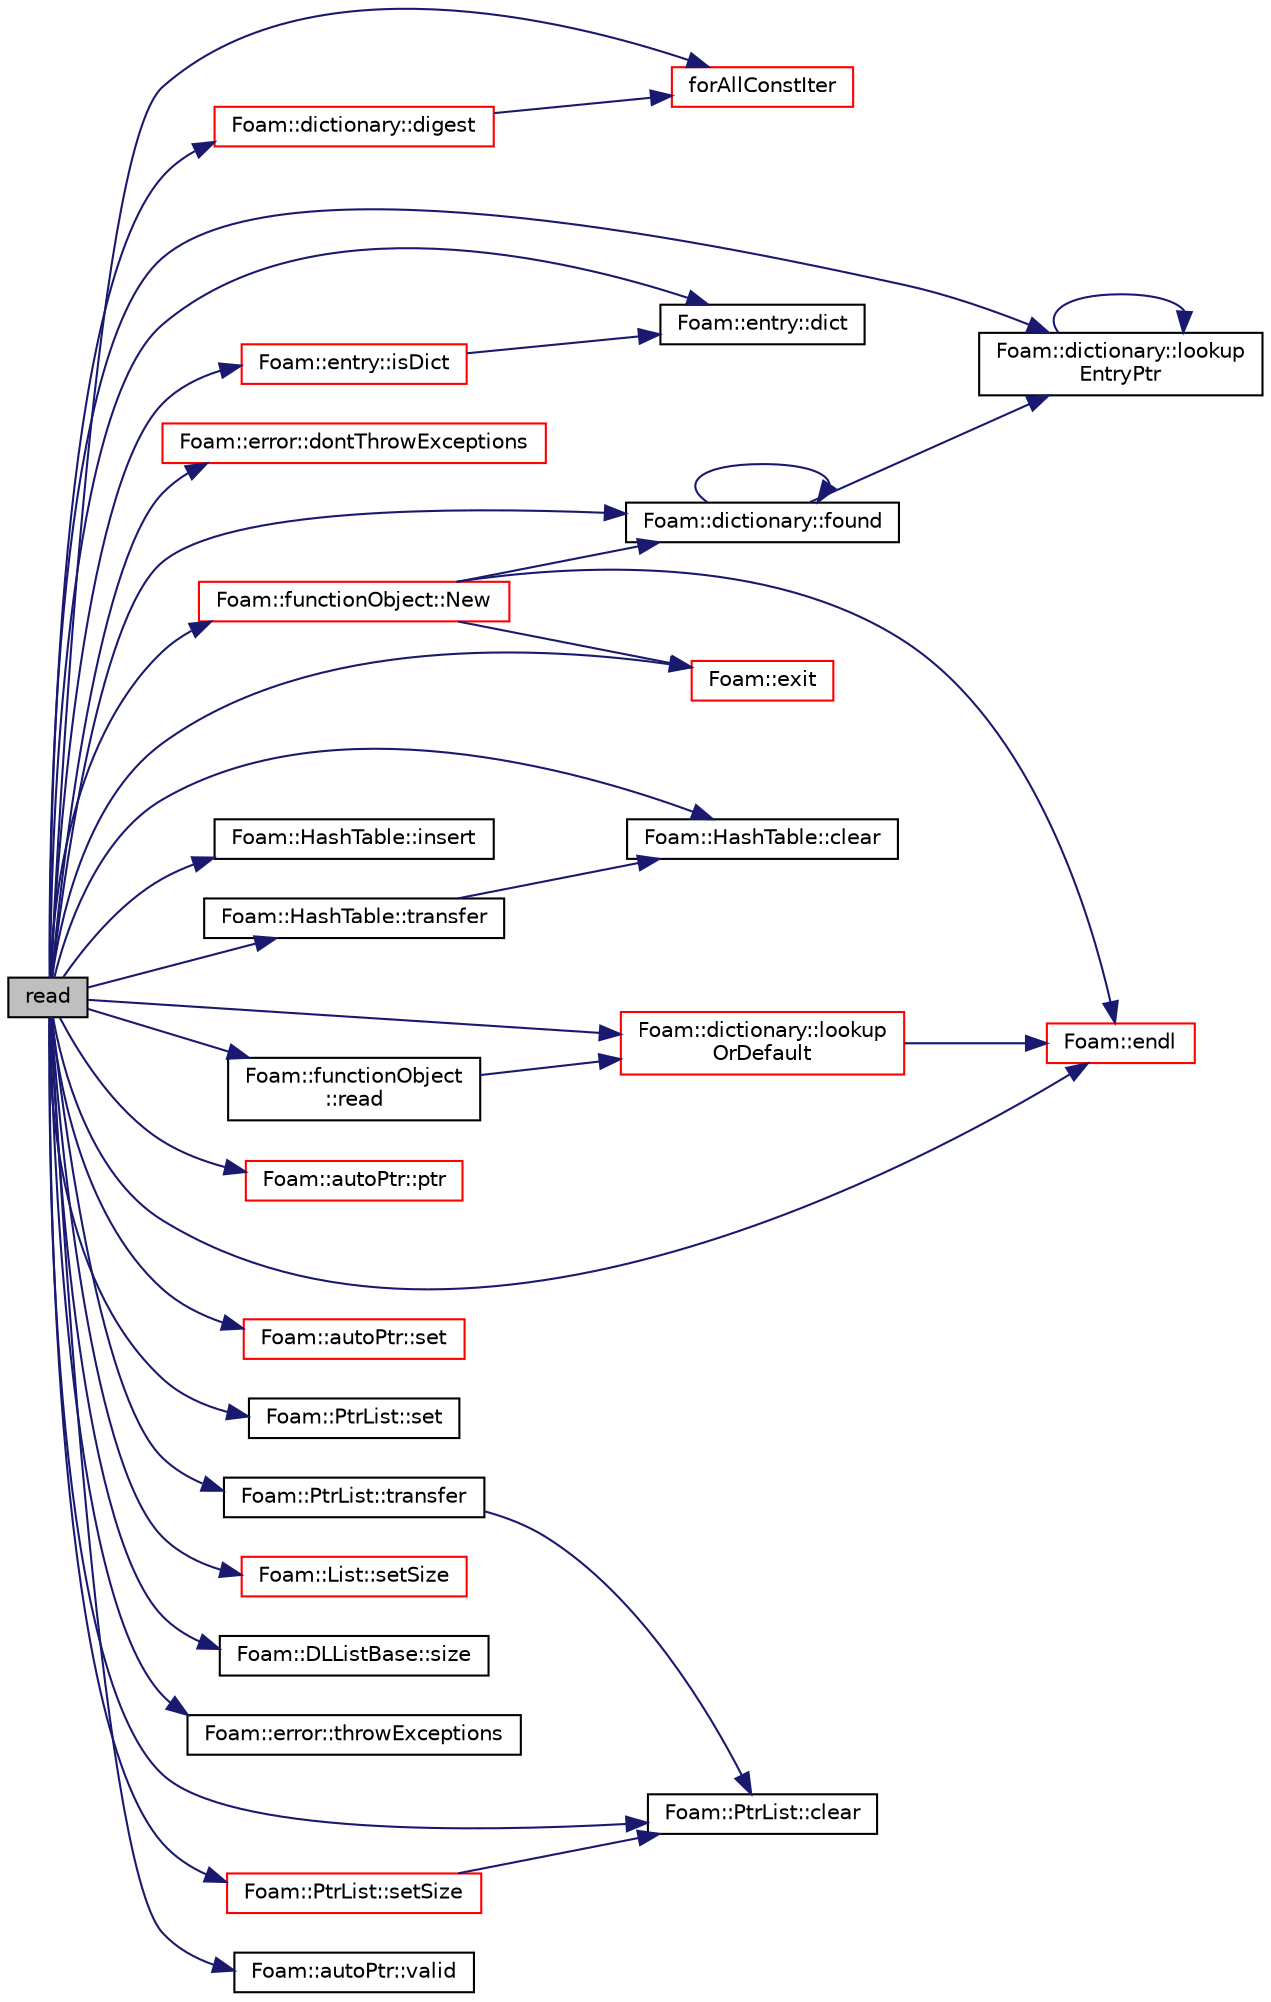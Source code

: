 digraph "read"
{
  bgcolor="transparent";
  edge [fontname="Helvetica",fontsize="10",labelfontname="Helvetica",labelfontsize="10"];
  node [fontname="Helvetica",fontsize="10",shape=record];
  rankdir="LR";
  Node1 [label="read",height=0.2,width=0.4,color="black", fillcolor="grey75", style="filled", fontcolor="black"];
  Node1 -> Node2 [color="midnightblue",fontsize="10",style="solid",fontname="Helvetica"];
  Node2 [label="Foam::PtrList::clear",height=0.2,width=0.4,color="black",URL="$a02077.html#ac8bb3912a3ce86b15842e79d0b421204",tooltip="Clear the PtrList, i.e. set size to zero deleting all the. "];
  Node1 -> Node3 [color="midnightblue",fontsize="10",style="solid",fontname="Helvetica"];
  Node3 [label="Foam::HashTable::clear",height=0.2,width=0.4,color="black",URL="$a00994.html#ac8bb3912a3ce86b15842e79d0b421204",tooltip="Clear all entries from table. "];
  Node1 -> Node4 [color="midnightblue",fontsize="10",style="solid",fontname="Helvetica"];
  Node4 [label="Foam::entry::dict",height=0.2,width=0.4,color="black",URL="$a00665.html#afc13fd3e1a6858d0e483f32306831d71",tooltip="Return dictionary if this entry is a dictionary. "];
  Node1 -> Node5 [color="midnightblue",fontsize="10",style="solid",fontname="Helvetica"];
  Node5 [label="Foam::dictionary::digest",height=0.2,width=0.4,color="red",URL="$a00526.html#a27114ed479972bf0ceadcb1cc99992e9",tooltip="Return the SHA1 digest of the dictionary contents. "];
  Node5 -> Node6 [color="midnightblue",fontsize="10",style="solid",fontname="Helvetica"];
  Node6 [label="forAllConstIter",height=0.2,width=0.4,color="red",URL="$a03091.html#ae21e2836509b0fa7f7cedf6493b11b09"];
  Node1 -> Node7 [color="midnightblue",fontsize="10",style="solid",fontname="Helvetica"];
  Node7 [label="Foam::error::dontThrowExceptions",height=0.2,width=0.4,color="red",URL="$a00680.html#ade9b83a5d265d421f9a6058cfe9a3d7c"];
  Node1 -> Node8 [color="midnightblue",fontsize="10",style="solid",fontname="Helvetica"];
  Node8 [label="Foam::endl",height=0.2,width=0.4,color="red",URL="$a10887.html#a2db8fe02a0d3909e9351bb4275b23ce4",tooltip="Add newline and flush stream. "];
  Node1 -> Node9 [color="midnightblue",fontsize="10",style="solid",fontname="Helvetica"];
  Node9 [label="Foam::exit",height=0.2,width=0.4,color="red",URL="$a10887.html#a06ca7250d8e89caf05243ec094843642"];
  Node1 -> Node6 [color="midnightblue",fontsize="10",style="solid",fontname="Helvetica"];
  Node1 -> Node10 [color="midnightblue",fontsize="10",style="solid",fontname="Helvetica"];
  Node10 [label="Foam::dictionary::found",height=0.2,width=0.4,color="black",URL="$a00526.html#ae9d6521e0e8d3956f9b49ddeb44877b8",tooltip="Search dictionary for given keyword. "];
  Node10 -> Node10 [color="midnightblue",fontsize="10",style="solid",fontname="Helvetica"];
  Node10 -> Node11 [color="midnightblue",fontsize="10",style="solid",fontname="Helvetica"];
  Node11 [label="Foam::dictionary::lookup\lEntryPtr",height=0.2,width=0.4,color="black",URL="$a00526.html#af48f6ad1b2ee35b38a6f7994d806d195",tooltip="Find and return an entry data stream pointer if present. "];
  Node11 -> Node11 [color="midnightblue",fontsize="10",style="solid",fontname="Helvetica"];
  Node1 -> Node12 [color="midnightblue",fontsize="10",style="solid",fontname="Helvetica"];
  Node12 [label="Foam::HashTable::insert",height=0.2,width=0.4,color="black",URL="$a00994.html#a5eee1e0e199ad59b9cb3916cd42156e0",tooltip="Insert a new hashedEntry. "];
  Node1 -> Node13 [color="midnightblue",fontsize="10",style="solid",fontname="Helvetica"];
  Node13 [label="Foam::entry::isDict",height=0.2,width=0.4,color="red",URL="$a00665.html#aabe4453aa5aff1bb53c34ceda451eac7",tooltip="Return true if this entry is a dictionary. "];
  Node13 -> Node4 [color="midnightblue",fontsize="10",style="solid",fontname="Helvetica"];
  Node1 -> Node11 [color="midnightblue",fontsize="10",style="solid",fontname="Helvetica"];
  Node1 -> Node14 [color="midnightblue",fontsize="10",style="solid",fontname="Helvetica"];
  Node14 [label="Foam::dictionary::lookup\lOrDefault",height=0.2,width=0.4,color="red",URL="$a00526.html#ab188313de67c2c7ad4a5e8151eefb49d",tooltip="Find and return a T,. "];
  Node14 -> Node8 [color="midnightblue",fontsize="10",style="solid",fontname="Helvetica"];
  Node1 -> Node15 [color="midnightblue",fontsize="10",style="solid",fontname="Helvetica"];
  Node15 [label="Foam::functionObject::New",height=0.2,width=0.4,color="red",URL="$a00877.html#ad536b480d59e19dd964044926f3327e8",tooltip="Select from dictionary, based on its \"type\" entry. "];
  Node15 -> Node8 [color="midnightblue",fontsize="10",style="solid",fontname="Helvetica"];
  Node15 -> Node9 [color="midnightblue",fontsize="10",style="solid",fontname="Helvetica"];
  Node15 -> Node10 [color="midnightblue",fontsize="10",style="solid",fontname="Helvetica"];
  Node1 -> Node16 [color="midnightblue",fontsize="10",style="solid",fontname="Helvetica"];
  Node16 [label="Foam::autoPtr::ptr",height=0.2,width=0.4,color="red",URL="$a00082.html#ab49465591efb50fc2ccc2eba7e2bbfd3",tooltip="Return object pointer for reuse. "];
  Node1 -> Node17 [color="midnightblue",fontsize="10",style="solid",fontname="Helvetica"];
  Node17 [label="Foam::functionObject\l::read",height=0.2,width=0.4,color="black",URL="$a00877.html#afac0600fef97b05534a595ce00b272ed",tooltip="Read and set the function object if its data have changed. "];
  Node17 -> Node14 [color="midnightblue",fontsize="10",style="solid",fontname="Helvetica"];
  Node1 -> Node18 [color="midnightblue",fontsize="10",style="solid",fontname="Helvetica"];
  Node18 [label="Foam::autoPtr::set",height=0.2,width=0.4,color="red",URL="$a00082.html#ad85a031a448a1ed08529fcc000e870c2",tooltip="Set pointer to that given. "];
  Node1 -> Node19 [color="midnightblue",fontsize="10",style="solid",fontname="Helvetica"];
  Node19 [label="Foam::PtrList::set",height=0.2,width=0.4,color="black",URL="$a02077.html#affa9210cfaa91a145f3a9618d4ef3baf",tooltip="Is element set. "];
  Node1 -> Node20 [color="midnightblue",fontsize="10",style="solid",fontname="Helvetica"];
  Node20 [label="Foam::PtrList::setSize",height=0.2,width=0.4,color="red",URL="$a02077.html#aedb985ffeaf1bdbfeccc2a8730405703",tooltip="Reset size of PtrList. If extending the PtrList, new entries are. "];
  Node20 -> Node2 [color="midnightblue",fontsize="10",style="solid",fontname="Helvetica"];
  Node1 -> Node21 [color="midnightblue",fontsize="10",style="solid",fontname="Helvetica"];
  Node21 [label="Foam::List::setSize",height=0.2,width=0.4,color="red",URL="$a01392.html#aedb985ffeaf1bdbfeccc2a8730405703",tooltip="Reset size of List. "];
  Node1 -> Node22 [color="midnightblue",fontsize="10",style="solid",fontname="Helvetica"];
  Node22 [label="Foam::DLListBase::size",height=0.2,width=0.4,color="black",URL="$a00574.html#a723361dc2020160f5492e8fe2d09fa44",tooltip="Return number of elements in list. "];
  Node1 -> Node23 [color="midnightblue",fontsize="10",style="solid",fontname="Helvetica"];
  Node23 [label="Foam::error::throwExceptions",height=0.2,width=0.4,color="black",URL="$a00680.html#a91dd3090c6f6bb93e45fb3e4e8cf3b9c"];
  Node1 -> Node24 [color="midnightblue",fontsize="10",style="solid",fontname="Helvetica"];
  Node24 [label="Foam::PtrList::transfer",height=0.2,width=0.4,color="black",URL="$a02077.html#ae4acac23c93b50dec8d699ac30e8d996",tooltip="Transfer the contents of the argument PtrList into this PtrList. "];
  Node24 -> Node2 [color="midnightblue",fontsize="10",style="solid",fontname="Helvetica"];
  Node1 -> Node25 [color="midnightblue",fontsize="10",style="solid",fontname="Helvetica"];
  Node25 [label="Foam::HashTable::transfer",height=0.2,width=0.4,color="black",URL="$a00994.html#a26883d0cdd71dc6200b11fa35ef0c0e4",tooltip="Transfer the contents of the argument table into this table. "];
  Node25 -> Node3 [color="midnightblue",fontsize="10",style="solid",fontname="Helvetica"];
  Node1 -> Node26 [color="midnightblue",fontsize="10",style="solid",fontname="Helvetica"];
  Node26 [label="Foam::autoPtr::valid",height=0.2,width=0.4,color="black",URL="$a00082.html#a8d985300b138b6c5556ab17ed4df3b38",tooltip="Return true if the autoPtr valid (ie, the pointer is set). "];
}
